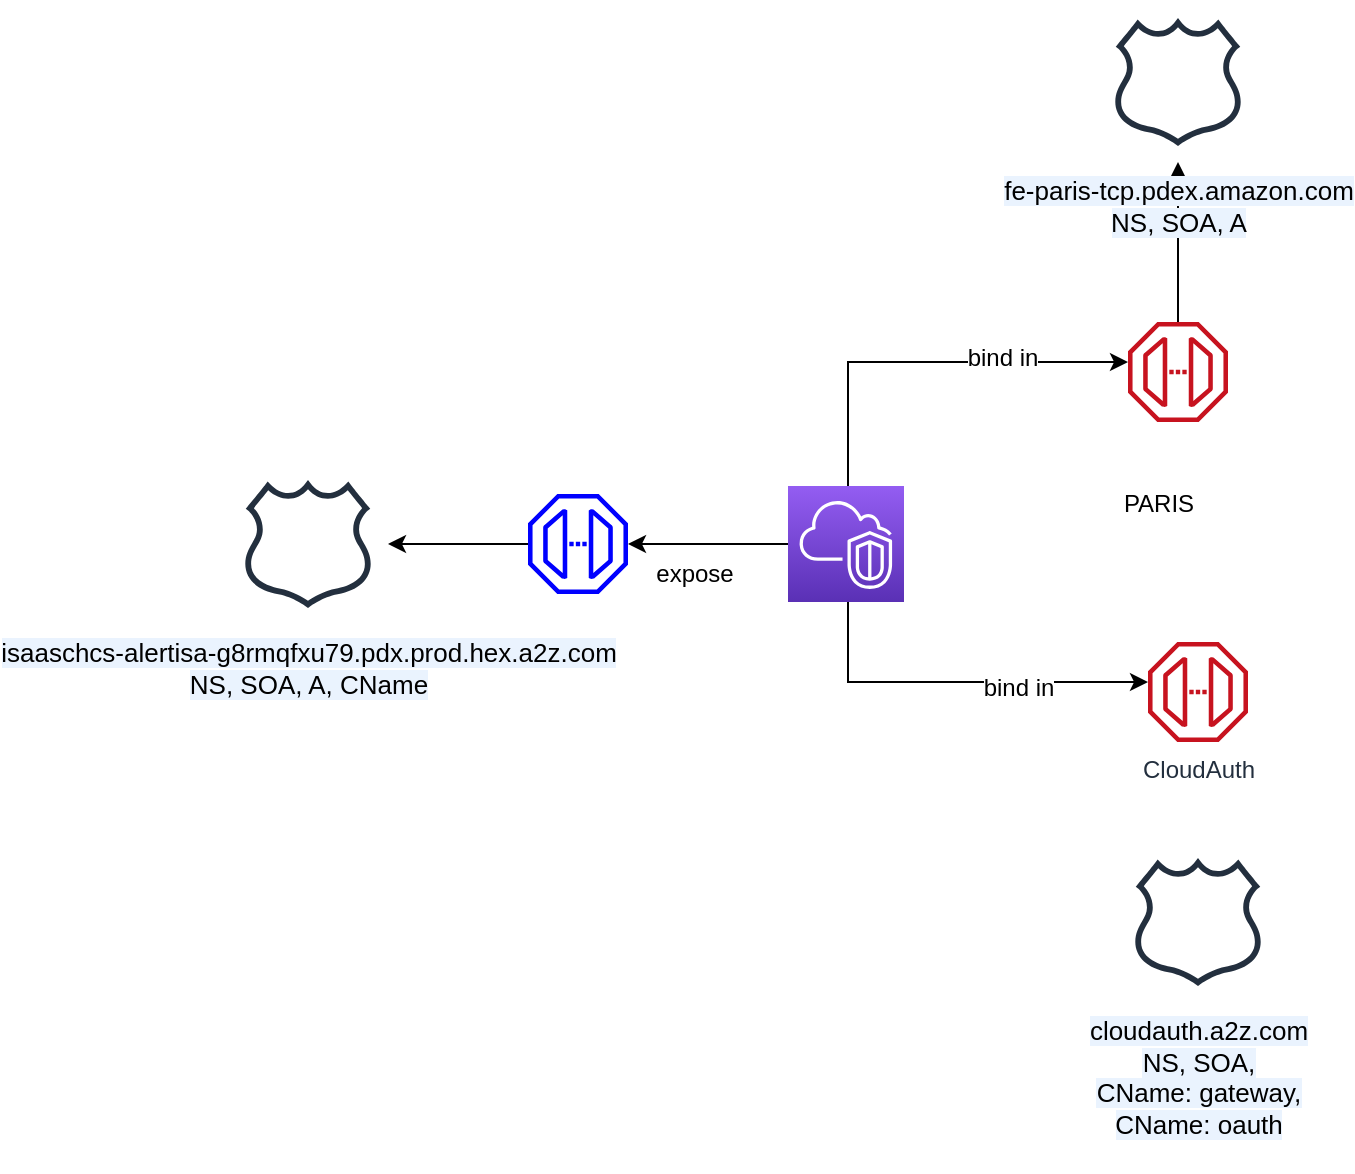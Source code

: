 <mxfile version="12.7.9" type="github">
  <diagram id="zyz2EFdPTBNVILNC9-8Z" name="Page-1">
    <mxGraphModel dx="1426" dy="741" grid="1" gridSize="10" guides="1" tooltips="1" connect="1" arrows="1" fold="1" page="1" pageScale="1" pageWidth="1169" pageHeight="827" math="0" shadow="0">
      <root>
        <mxCell id="0" />
        <mxCell id="1" parent="0" />
        <mxCell id="aFdUZUaL_gvQUwIEUJne-1" style="edgeStyle=orthogonalEdgeStyle;rounded=0;orthogonalLoop=1;jettySize=auto;html=1;" edge="1" parent="1" source="aFdUZUaL_gvQUwIEUJne-13" target="aFdUZUaL_gvQUwIEUJne-8">
          <mxGeometry relative="1" as="geometry">
            <mxPoint x="540" y="660" as="sourcePoint" />
            <Array as="points">
              <mxPoint x="540" y="590" />
              <mxPoint x="685" y="590" />
            </Array>
          </mxGeometry>
        </mxCell>
        <mxCell id="aFdUZUaL_gvQUwIEUJne-2" value="bind in" style="text;html=1;align=center;verticalAlign=middle;resizable=0;points=[];labelBackgroundColor=#ffffff;" vertex="1" connectable="0" parent="aFdUZUaL_gvQUwIEUJne-1">
          <mxGeometry x="0.37" y="2" relative="1" as="geometry">
            <mxPoint as="offset" />
          </mxGeometry>
        </mxCell>
        <mxCell id="aFdUZUaL_gvQUwIEUJne-3" style="edgeStyle=orthogonalEdgeStyle;rounded=0;orthogonalLoop=1;jettySize=auto;html=1;" edge="1" parent="1" source="aFdUZUaL_gvQUwIEUJne-13" target="aFdUZUaL_gvQUwIEUJne-9">
          <mxGeometry relative="1" as="geometry">
            <mxPoint x="540" y="710" as="sourcePoint" />
            <Array as="points">
              <mxPoint x="540" y="750" />
            </Array>
          </mxGeometry>
        </mxCell>
        <mxCell id="aFdUZUaL_gvQUwIEUJne-4" value="bind in" style="text;html=1;align=center;verticalAlign=middle;resizable=0;points=[];labelBackgroundColor=#ffffff;" vertex="1" connectable="0" parent="aFdUZUaL_gvQUwIEUJne-3">
          <mxGeometry x="0.318" y="-3" relative="1" as="geometry">
            <mxPoint as="offset" />
          </mxGeometry>
        </mxCell>
        <mxCell id="aFdUZUaL_gvQUwIEUJne-5" style="edgeStyle=orthogonalEdgeStyle;rounded=0;orthogonalLoop=1;jettySize=auto;html=1;" edge="1" parent="1" source="aFdUZUaL_gvQUwIEUJne-13" target="aFdUZUaL_gvQUwIEUJne-12">
          <mxGeometry relative="1" as="geometry">
            <mxPoint x="420" y="685" as="targetPoint" />
            <mxPoint x="500" y="685" as="sourcePoint" />
          </mxGeometry>
        </mxCell>
        <mxCell id="aFdUZUaL_gvQUwIEUJne-6" value="expose" style="text;html=1;align=center;verticalAlign=middle;resizable=0;points=[];labelBackgroundColor=#ffffff;" vertex="1" connectable="0" parent="aFdUZUaL_gvQUwIEUJne-5">
          <mxGeometry x="0.175" y="1" relative="1" as="geometry">
            <mxPoint y="14" as="offset" />
          </mxGeometry>
        </mxCell>
        <mxCell id="aFdUZUaL_gvQUwIEUJne-7" style="edgeStyle=orthogonalEdgeStyle;rounded=0;orthogonalLoop=1;jettySize=auto;html=1;" edge="1" parent="1" source="aFdUZUaL_gvQUwIEUJne-8" target="aFdUZUaL_gvQUwIEUJne-15">
          <mxGeometry relative="1" as="geometry" />
        </mxCell>
        <mxCell id="aFdUZUaL_gvQUwIEUJne-8" value="" style="outlineConnect=0;fontColor=#232F3E;gradientColor=none;fillColor=#C7131F;strokeColor=none;dashed=0;verticalLabelPosition=bottom;verticalAlign=top;align=center;html=1;fontSize=12;fontStyle=0;aspect=fixed;shape=mxgraph.aws4.endpoint;" vertex="1" parent="1">
          <mxGeometry x="680" y="570" width="50" height="50" as="geometry" />
        </mxCell>
        <mxCell id="aFdUZUaL_gvQUwIEUJne-9" value="CloudAuth" style="outlineConnect=0;fontColor=#232F3E;gradientColor=none;fillColor=#C7131F;strokeColor=none;dashed=0;verticalLabelPosition=bottom;verticalAlign=top;align=center;html=1;fontSize=12;fontStyle=0;aspect=fixed;shape=mxgraph.aws4.endpoint;" vertex="1" parent="1">
          <mxGeometry x="690" y="730" width="50" height="50" as="geometry" />
        </mxCell>
        <mxCell id="aFdUZUaL_gvQUwIEUJne-10" value="PARIS" style="text;html=1;align=center;verticalAlign=bottom;resizable=0;points=[];autosize=1;horizontal=1;" vertex="1" parent="1">
          <mxGeometry x="670" y="650" width="50" height="20" as="geometry" />
        </mxCell>
        <mxCell id="aFdUZUaL_gvQUwIEUJne-11" style="edgeStyle=orthogonalEdgeStyle;rounded=0;orthogonalLoop=1;jettySize=auto;html=1;" edge="1" parent="1" source="aFdUZUaL_gvQUwIEUJne-12" target="aFdUZUaL_gvQUwIEUJne-14">
          <mxGeometry relative="1" as="geometry" />
        </mxCell>
        <mxCell id="aFdUZUaL_gvQUwIEUJne-12" value="" style="outlineConnect=0;fontColor=#232F3E;gradientColor=none;fillColor=#0000ff;strokeColor=none;dashed=0;verticalLabelPosition=bottom;verticalAlign=top;align=center;html=1;fontSize=12;fontStyle=0;aspect=fixed;shape=mxgraph.aws4.endpoint;" vertex="1" parent="1">
          <mxGeometry x="380" y="656" width="50" height="50" as="geometry" />
        </mxCell>
        <mxCell id="aFdUZUaL_gvQUwIEUJne-13" value="" style="outlineConnect=0;fontColor=#232F3E;gradientColor=#945DF2;gradientDirection=north;fillColor=#5A30B5;strokeColor=#ffffff;dashed=0;verticalLabelPosition=bottom;verticalAlign=top;align=center;html=1;fontSize=12;fontStyle=0;aspect=fixed;shape=mxgraph.aws4.resourceIcon;resIcon=mxgraph.aws4.vpc;" vertex="1" parent="1">
          <mxGeometry x="510" y="652" width="58" height="58" as="geometry" />
        </mxCell>
        <mxCell id="aFdUZUaL_gvQUwIEUJne-14" value="&lt;span style=&quot;color: rgb(0 , 0 , 0) ; font-family: &amp;#34;arial unicode ms&amp;#34; , &amp;#34;arial&amp;#34; , sans-serif ; font-size: 13px ; text-align: left ; background-color: rgb(234 , 243 , 254)&quot;&gt;isaaschcs-alertisa-g8rmqfxu79.pdx.prod.hex.a2z.com&lt;br&gt;NS, SOA, A, CName&lt;br&gt;&lt;br&gt;&lt;/span&gt;" style="outlineConnect=0;fontColor=#232F3E;gradientColor=none;strokeColor=#232F3E;fillColor=#ffffff;dashed=0;verticalLabelPosition=bottom;verticalAlign=top;align=center;html=1;fontSize=12;fontStyle=0;aspect=fixed;shape=mxgraph.aws4.resourceIcon;resIcon=mxgraph.aws4.hosted_zone;" vertex="1" parent="1">
          <mxGeometry x="230" y="641" width="80" height="80" as="geometry" />
        </mxCell>
        <mxCell id="aFdUZUaL_gvQUwIEUJne-15" value="&lt;span style=&quot;color: rgb(0 , 0 , 0) ; font-family: &amp;#34;arial unicode ms&amp;#34; , &amp;#34;arial&amp;#34; , sans-serif ; font-size: 13px ; text-align: left ; background-color: rgb(234 , 243 , 254)&quot;&gt;fe-paris-tcp.pdex.amazon.com&lt;br&gt;NS, SOA, A&lt;br&gt;&lt;br&gt;&lt;/span&gt;" style="outlineConnect=0;fontColor=#232F3E;gradientColor=none;strokeColor=#232F3E;fillColor=#ffffff;dashed=0;verticalLabelPosition=bottom;verticalAlign=top;align=center;html=1;fontSize=12;fontStyle=0;aspect=fixed;shape=mxgraph.aws4.resourceIcon;resIcon=mxgraph.aws4.hosted_zone;" vertex="1" parent="1">
          <mxGeometry x="665" y="410" width="80" height="80" as="geometry" />
        </mxCell>
        <mxCell id="aFdUZUaL_gvQUwIEUJne-16" value="&lt;span style=&quot;color: rgb(0 , 0 , 0) ; font-family: &amp;#34;arial unicode ms&amp;#34; , &amp;#34;arial&amp;#34; , sans-serif ; font-size: 13px ; text-align: left ; background-color: rgb(234 , 243 , 254)&quot;&gt;cloudauth.a2z.com&lt;br&gt;NS, SOA, &lt;br&gt;CName: gateway, &lt;br&gt;CName: oauth&lt;br&gt;&lt;br&gt;&lt;/span&gt;" style="outlineConnect=0;fontColor=#232F3E;gradientColor=none;strokeColor=#232F3E;fillColor=#ffffff;dashed=0;verticalLabelPosition=bottom;verticalAlign=top;align=center;html=1;fontSize=12;fontStyle=0;aspect=fixed;shape=mxgraph.aws4.resourceIcon;resIcon=mxgraph.aws4.hosted_zone;" vertex="1" parent="1">
          <mxGeometry x="675" y="830" width="80" height="80" as="geometry" />
        </mxCell>
      </root>
    </mxGraphModel>
  </diagram>
</mxfile>
